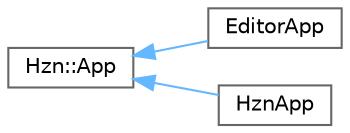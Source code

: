 digraph "Graphical Class Hierarchy"
{
 // LATEX_PDF_SIZE
  bgcolor="transparent";
  edge [fontname=Helvetica,fontsize=10,labelfontname=Helvetica,labelfontsize=10];
  node [fontname=Helvetica,fontsize=10,shape=box,height=0.2,width=0.4];
  rankdir="LR";
  Node0 [label="Hzn::App",height=0.2,width=0.4,color="grey40", fillcolor="white", style="filled",URL="$class_hzn_1_1_app.html",tooltip=" "];
  Node0 -> Node1 [dir="back",color="steelblue1",style="solid"];
  Node1 [label="EditorApp",height=0.2,width=0.4,color="grey40", fillcolor="white", style="filled",URL="$class_editor_app.html",tooltip=" "];
  Node0 -> Node2 [dir="back",color="steelblue1",style="solid"];
  Node2 [label="HznApp",height=0.2,width=0.4,color="grey40", fillcolor="white", style="filled",URL="$class_hzn_app.html",tooltip=" "];
}
